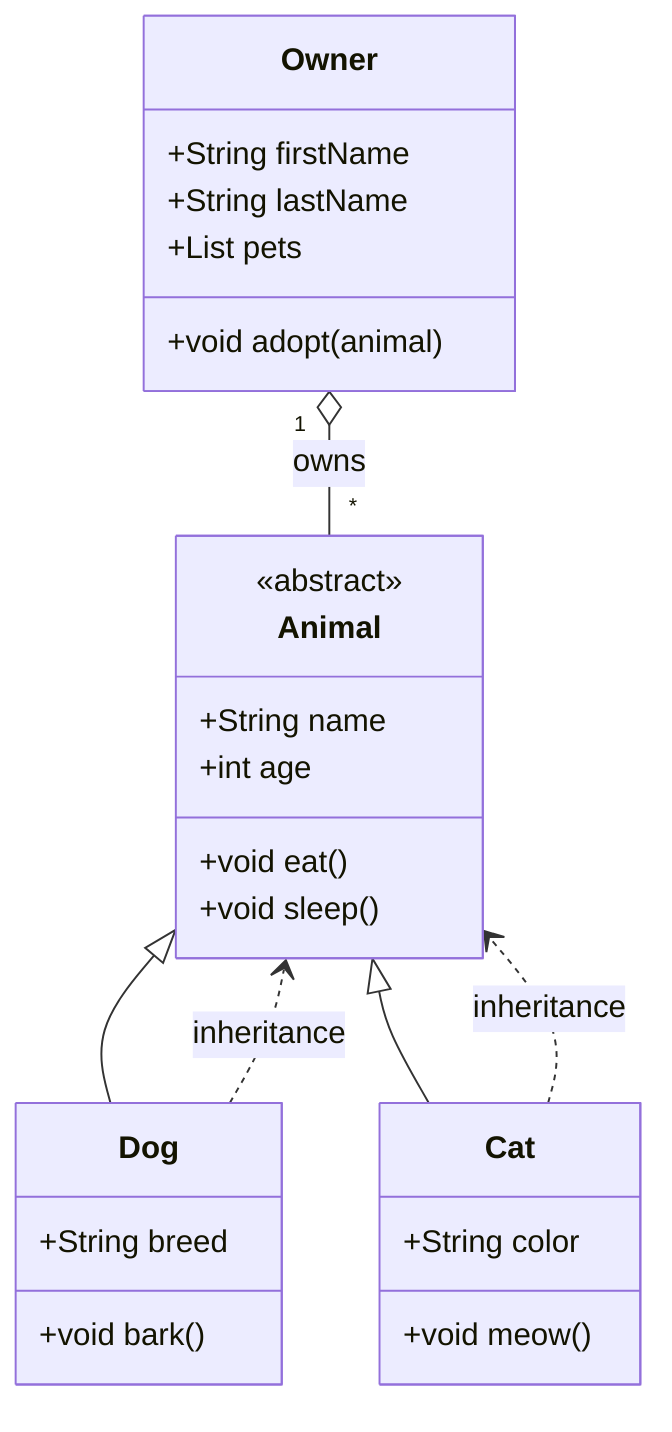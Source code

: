 classDiagram
    direction TB
    class Animal {
        <<abstract>>
        +String name
        +int age
        +void eat()
        +void sleep()
    }
    class Dog {
        +String breed
        +void bark()
    }
    class Cat {
        +String color
        +void meow()
    }
    class Owner {
        +String firstName
        +String lastName
        +List<Animal> pets
        +void adopt(animal)
    }

    Animal <|-- Dog
    Animal <|-- Cat
    Owner "1" o-- "*" Animal : owns
    Dog ..> Animal : inheritance
    Cat ..> Animal : inheritance